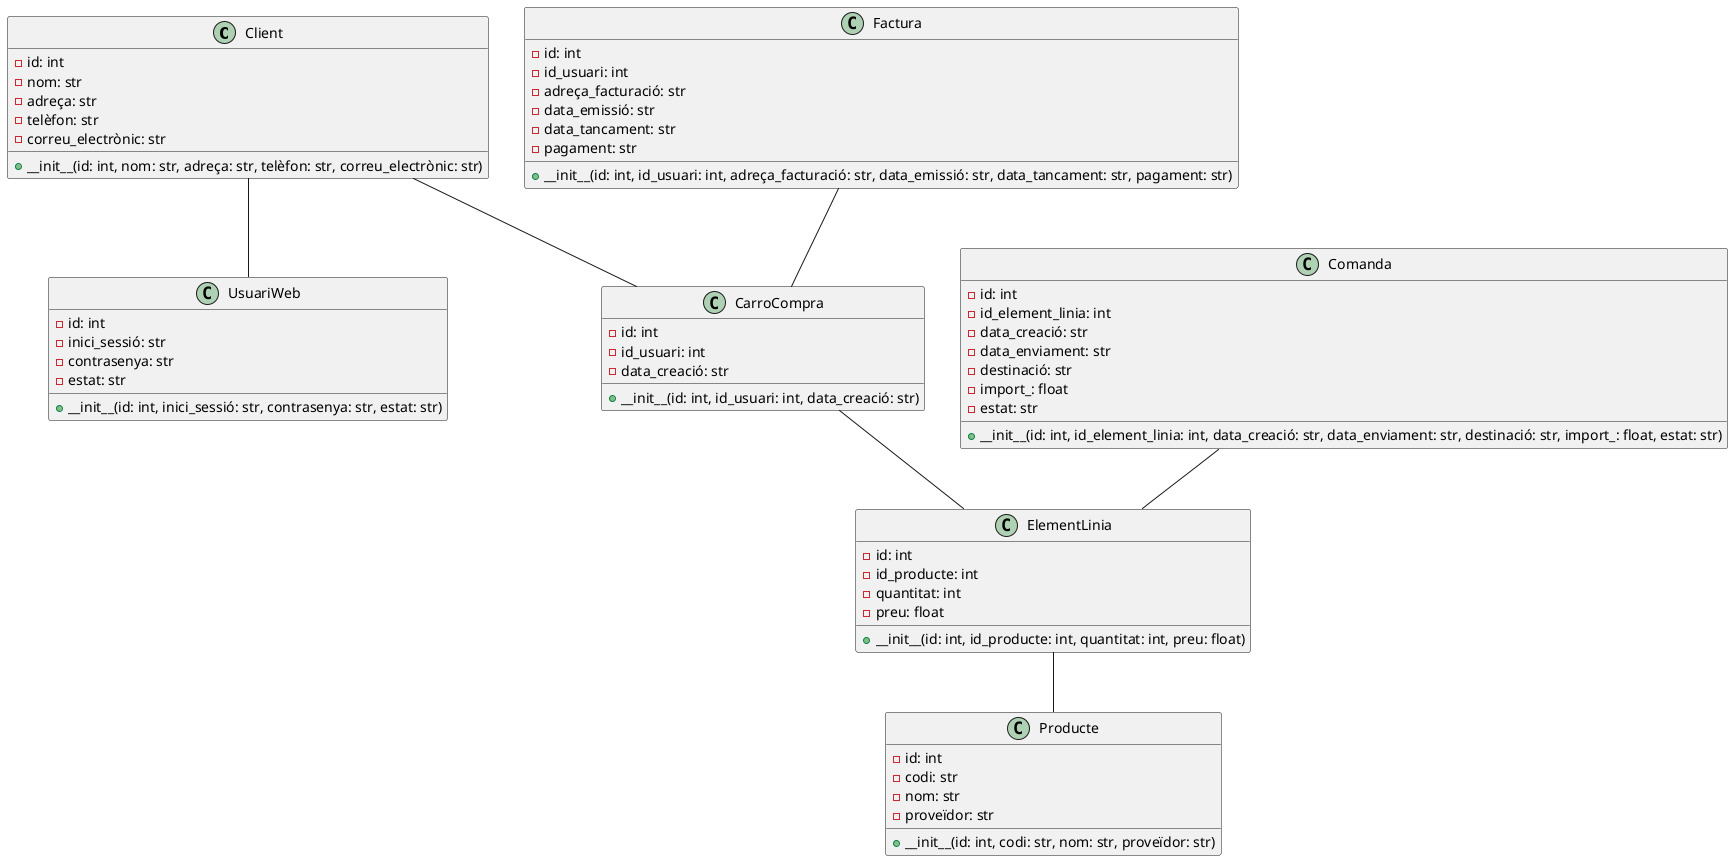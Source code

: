 @startuml biblioteca 

class Client {
    - id: int
    - nom: str
    - adreça: str
    - telèfon: str
    - correu_electrònic: str
    + __init__(id: int, nom: str, adreça: str, telèfon: str, correu_electrònic: str)
}

class UsuariWeb {
    - id: int
    - inici_sessió: str
    - contrasenya: str
    - estat: str
    + __init__(id: int, inici_sessió: str, contrasenya: str, estat: str)
}

class CarroCompra {
    - id: int
    - id_usuari: int
    - data_creació: str
    + __init__(id: int, id_usuari: int, data_creació: str)
}

class Producte {
    - id: int
    - codi: str
    - nom: str
    - proveïdor: str
    + __init__(id: int, codi: str, nom: str, proveïdor: str)
}

class Factura {
    - id: int
    - id_usuari: int
    - adreça_facturació: str
    - data_emissió: str
    - data_tancament: str
    - pagament: str
    + __init__(id: int, id_usuari: int, adreça_facturació: str, data_emissió: str, data_tancament: str, pagament: str)
}
class Comanda {
    - id: int
    - id_element_linia: int
    - data_creació: str
    - data_enviament: str
    - destinació: str
    - import_: float
    - estat: str
    + __init__(id: int, id_element_linia: int, data_creació: str, data_enviament: str, destinació: str, import_: float, estat: str)
}
class ElementLinia {
    - id: int
    - id_producte: int
    - quantitat: int
    - preu: float
    + __init__(id: int, id_producte: int, quantitat: int, preu: float)
}



Client -- UsuariWeb
Client -- CarroCompra
CarroCompra -- ElementLinia
ElementLinia -- Producte
Factura -- CarroCompra
Comanda -- ElementLinia

@enduml